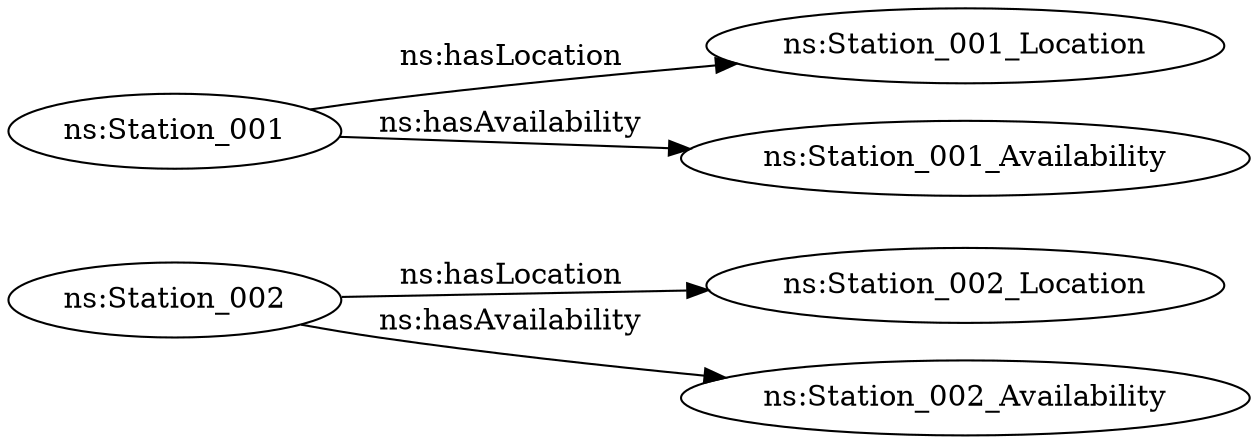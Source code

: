 digraph ar2dtool_diagram { 
rankdir=LR;
size="1501"
	"ns:Station_002" -> "ns:Station_002_Location" [ label = "ns:hasLocation" ];
	"ns:Station_002" -> "ns:Station_002_Availability" [ label = "ns:hasAvailability" ];
	"ns:Station_001" -> "ns:Station_001_Location" [ label = "ns:hasLocation" ];
	"ns:Station_001" -> "ns:Station_001_Availability" [ label = "ns:hasAvailability" ];

}
